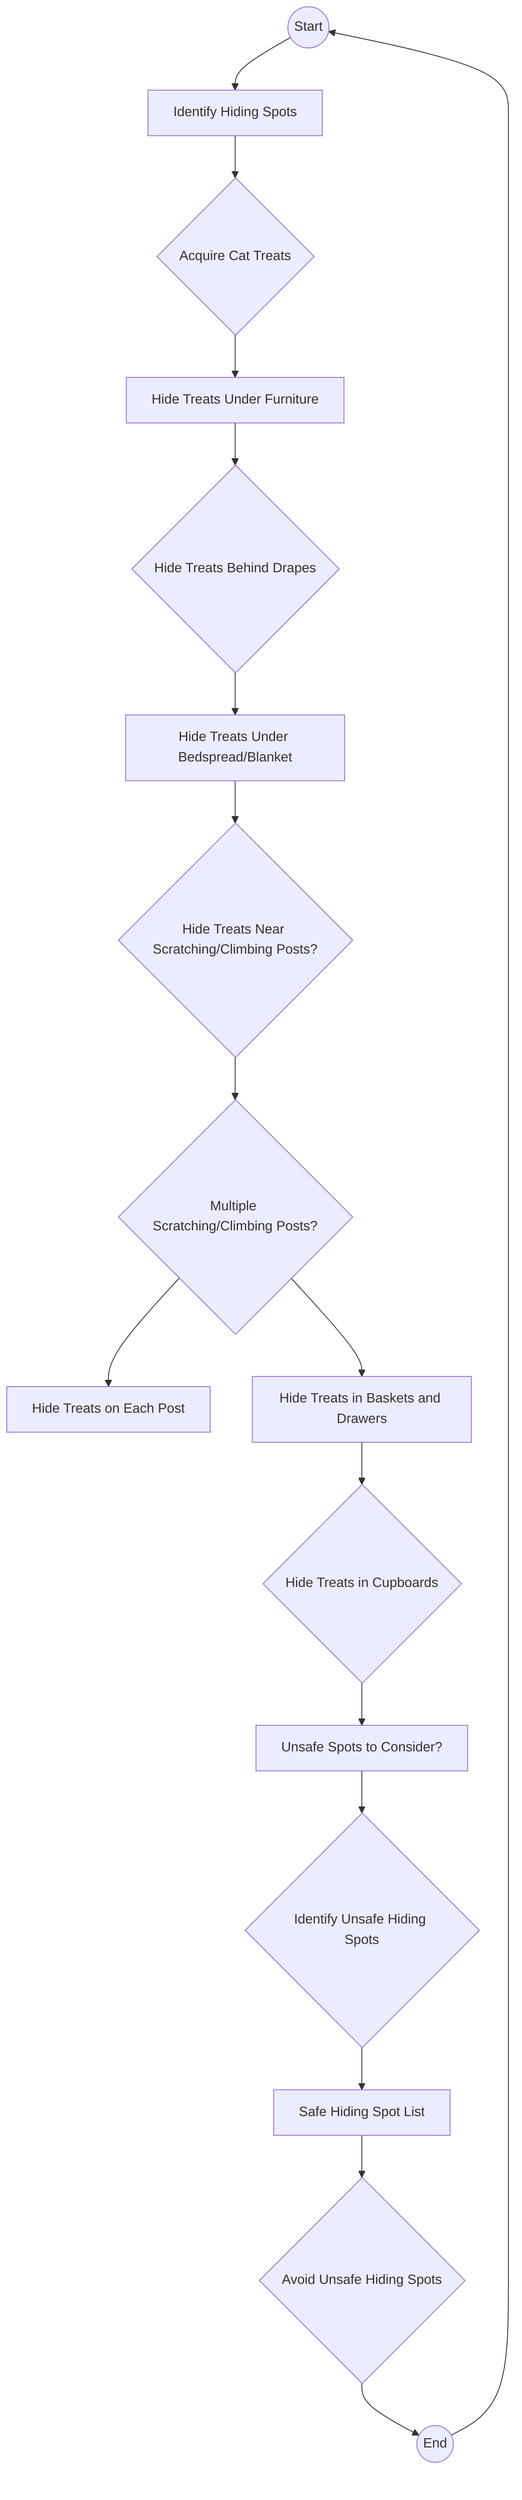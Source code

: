 flowchart TD
    A((Start)) --> B[Identify Hiding Spots]
    B --> C{Acquire Cat Treats}
    C --> D[Hide Treats Under Furniture]
    D --> E{Hide Treats Behind Drapes}
    E --> F[Hide Treats Under Bedspread/Blanket]
    F --> G{Hide Treats Near Scratching/Climbing Posts?}
    G --> H{Multiple Scratching/Climbing Posts?}
    H --> I[Hide Treats on Each Post]
    H --> J[Hide Treats in Baskets and Drawers]
    J --> K{Hide Treats in Cupboards}
    K --> L[Unsafe Spots to Consider?]
    L --> M{Identify Unsafe Hiding Spots}
    M --> N[Safe Hiding Spot List]
    N --> O{Avoid Unsafe Hiding Spots}
    O --> P((End))
    P --> A